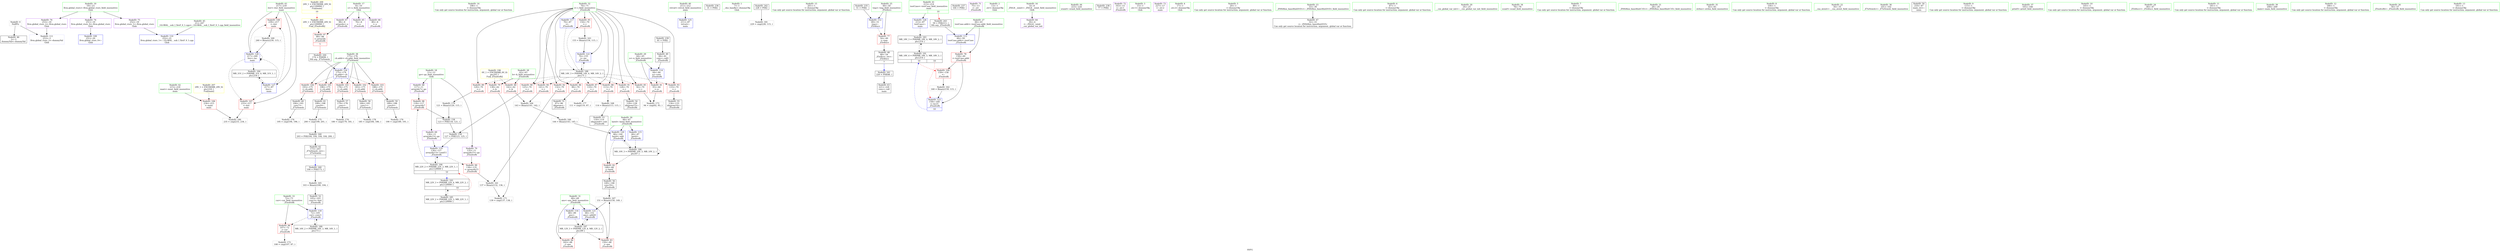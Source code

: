 digraph "SVFG" {
	label="SVFG";

	Node0x557ff292c6a0 [shape=record,color=grey,label="{NodeID: 0\nNullPtr}"];
	Node0x557ff292c6a0 -> Node0x557ff2936230[style=solid];
	Node0x557ff292c6a0 -> Node0x557ff2936880[style=solid];
	Node0x557ff2940ef0 [shape=record,color=grey,label="{NodeID: 180\n235 = cmp(233, 234, )\n}"];
	Node0x557ff2936d10 [shape=record,color=red,label="{NodeID: 97\n99\<--98\n\<--arrayidx\n_Z5solveRi\n|{<s0>5}}"];
	Node0x557ff2936d10:s0 -> Node0x557ff2958440[style=solid,color=red];
	Node0x557ff2934610 [shape=record,color=green,label="{NodeID: 14\n196\<--1\n\<--dummyObj\nCan only get source location for instruction, argument, global var or function.}"];
	Node0x557ff2936880 [shape=record,color=blue, style = dotted,label="{NodeID: 111\n253\<--3\nllvm.global_ctors_2\<--dummyVal\nGlob }"];
	Node0x557ff2935240 [shape=record,color=green,label="{NodeID: 28\n62\<--63\nk\<--k_field_insensitive\n_Z5solveRi\n}"];
	Node0x557ff2935240 -> Node0x557ff2938e10[style=solid];
	Node0x557ff2935240 -> Node0x557ff2938ee0[style=solid];
	Node0x557ff293c420 [shape=record,color=blue,label="{NodeID: 125\n211\<--87\nretval\<--\nmain\n}"];
	Node0x557ff2935e90 [shape=record,color=green,label="{NodeID: 42\n215\<--216\nmaxt\<--maxt_field_insensitive\nmain\n}"];
	Node0x557ff2935e90 -> Node0x557ff2936440[style=solid];
	Node0x557ff2937ad0 [shape=record,color=black,label="{NodeID: 56\n149\<--148\nconv19\<--\n_Z5solveRi\n}"];
	Node0x557ff2937ad0 -> Node0x557ff293fb70[style=solid];
	Node0x557ff2957b70 [shape=record,color=black,label="{NodeID: 236\n31 = PHI()\n}"];
	Node0x557ff2938630 [shape=record,color=purple,label="{NodeID: 70\n135\<--11\narrayidx15\<--go\n_Z5solveRi\n}"];
	Node0x557ff2938630 -> Node0x557ff2936eb0[style=solid];
	Node0x557ff293fb70 [shape=record,color=grey,label="{NodeID: 167\n151 = Binary(150, 149, )\n}"];
	Node0x557ff293fb70 -> Node0x557ff293c0e0[style=solid];
	Node0x557ff2939220 [shape=record,color=red,label="{NodeID: 84\n162\<--68\n\<--ans\n_Z5solveRi\n}"];
	Node0x557ff292ba30 [shape=record,color=green,label="{NodeID: 1\n7\<--1\n__dso_handle\<--dummyObj\nGlob }"];
	Node0x557ff2941070 [shape=record,color=grey,label="{NodeID: 181\n229 = cmp(228, 115, )\n}"];
	Node0x557ff2936de0 [shape=record,color=red,label="{NodeID: 98\n118\<--117\n\<--arrayidx7\n_Z5solveRi\n}"];
	Node0x557ff2936de0 -> Node0x557ff27062b0[style=solid];
	Node0x557ff29346a0 [shape=record,color=green,label="{NodeID: 15\n201\<--1\n\<--dummyObj\nCan only get source location for instruction, argument, global var or function.}"];
	Node0x557ff2936980 [shape=record,color=blue,label="{NodeID: 112\n49\<--51\ntmp\<--\n_Z5rdtscv\n}"];
	Node0x557ff2936980 -> Node0x557ff2938c70[style=dashed];
	Node0x557ff2935310 [shape=record,color=green,label="{NodeID: 29\n64\<--65\nn\<--n_field_insensitive\n_Z5solveRi\n}"];
	Node0x557ff2935310 -> Node0x557ff2938fb0[style=solid];
	Node0x557ff2935310 -> Node0x557ff2936b20[style=solid];
	Node0x557ff294ceb0 [shape=record,color=yellow,style=double,label="{NodeID: 209\n20V_1 = ENCHI(MR_20V_0)\npts\{100000 \}\nFun[main]|{<s0>10}}"];
	Node0x557ff294ceb0:s0 -> Node0x557ff294c940[style=dashed,color=red];
	Node0x557ff293c4f0 [shape=record,color=blue,label="{NodeID: 126\n213\<--87\ntestCase\<--\nmain\n}"];
	Node0x557ff293c4f0 -> Node0x557ff2946fe0[style=dashed];
	Node0x557ff2935f60 [shape=record,color=green,label="{NodeID: 43\n217\<--218\niter\<--iter_field_insensitive\nmain\n}"];
	Node0x557ff2935f60 -> Node0x557ff2936510[style=solid];
	Node0x557ff2935f60 -> Node0x557ff29365e0[style=solid];
	Node0x557ff2935f60 -> Node0x557ff293c5c0[style=solid];
	Node0x557ff2935f60 -> Node0x557ff293c690[style=solid];
	Node0x557ff2937ba0 [shape=record,color=black,label="{NodeID: 57\n179\<--178\nconv\<--\n_Z7isVowelc\n}"];
	Node0x557ff2937ba0 -> Node0x557ff29405f0[style=solid];
	Node0x557ff2957c40 [shape=record,color=black,label="{NodeID: 237\n164 = PHI()\n}"];
	Node0x557ff2938700 [shape=record,color=purple,label="{NodeID: 71\n75\<--13\n\<--.str\n_Z5solveRi\n}"];
	Node0x557ff293fcf0 [shape=record,color=grey,label="{NodeID: 168\n114 = Binary(113, 115, )\n}"];
	Node0x557ff293fcf0 -> Node0x557ff2937860[style=solid];
	Node0x557ff29392f0 [shape=record,color=red,label="{NodeID: 85\n92\<--70\n\<--i\n_Z5solveRi\n}"];
	Node0x557ff29392f0 -> Node0x557ff2940470[style=solid];
	Node0x557ff29337a0 [shape=record,color=green,label="{NodeID: 2\n13\<--1\n.str\<--dummyObj\nGlob }"];
	Node0x557ff2936eb0 [shape=record,color=red,label="{NodeID: 99\n136\<--135\n\<--arrayidx15\n_Z5solveRi\n}"];
	Node0x557ff2936eb0 -> Node0x557ff293f270[style=solid];
	Node0x557ff2934730 [shape=record,color=green,label="{NodeID: 16\n4\<--6\n_ZStL8__ioinit\<--_ZStL8__ioinit_field_insensitive\nGlob }"];
	Node0x557ff2934730 -> Node0x557ff2938150[style=solid];
	Node0x557ff294c320 [shape=record,color=yellow,style=double,label="{NodeID: 196\n6V_1 = ENCHI(MR_6V_0)\npts\{63 \}\nFun[_Z5solveRi]}"];
	Node0x557ff294c320 -> Node0x557ff2938e10[style=dashed];
	Node0x557ff294c320 -> Node0x557ff2938ee0[style=dashed];
	Node0x557ff2936a50 [shape=record,color=blue,label="{NodeID: 113\n60\<--59\ntestCase.addr\<--testCase\n_Z5solveRi\n}"];
	Node0x557ff2936a50 -> Node0x557ff2938d40[style=dashed];
	Node0x557ff29353e0 [shape=record,color=green,label="{NodeID: 30\n66\<--67\nlastd\<--lastd_field_insensitive\n_Z5solveRi\n}"];
	Node0x557ff29353e0 -> Node0x557ff2939080[style=solid];
	Node0x557ff29353e0 -> Node0x557ff293bc00[style=solid];
	Node0x557ff29353e0 -> Node0x557ff293c010[style=solid];
	Node0x557ff293c5c0 [shape=record,color=blue,label="{NodeID: 127\n217\<--87\niter\<--\nmain\n}"];
	Node0x557ff293c5c0 -> Node0x557ff2936510[style=dashed];
	Node0x557ff293c5c0 -> Node0x557ff29365e0[style=dashed];
	Node0x557ff293c5c0 -> Node0x557ff293c690[style=dashed];
	Node0x557ff293c5c0 -> Node0x557ff29474e0[style=dashed];
	Node0x557ff2936030 [shape=record,color=green,label="{NodeID: 44\n223\<--224\nsrand\<--srand_field_insensitive\n}"];
	Node0x557ff2937c70 [shape=record,color=black,label="{NodeID: 58\n184\<--183\nconv1\<--\n_Z7isVowelc\n}"];
	Node0x557ff2937c70 -> Node0x557ff2940bf0[style=solid];
	Node0x557ff2957d10 [shape=record,color=black,label="{NodeID: 238\n77 = PHI()\n}"];
	Node0x557ff29387d0 [shape=record,color=purple,label="{NodeID: 72\n163\<--15\n\<--.str.1\n_Z5solveRi\n}"];
	Node0x557ff293fe70 [shape=record,color=grey,label="{NodeID: 169\n240 = Binary(239, 115, )\n}"];
	Node0x557ff293fe70 -> Node0x557ff293c690[style=solid];
	Node0x557ff29393c0 [shape=record,color=red,label="{NodeID: 86\n96\<--70\n\<--i\n_Z5solveRi\n}"];
	Node0x557ff29393c0 -> Node0x557ff29376c0[style=solid];
	Node0x557ff2933830 [shape=record,color=green,label="{NodeID: 3\n15\<--1\n.str.1\<--dummyObj\nGlob }"];
	Node0x557ff2946fe0 [shape=record,color=black,label="{NodeID: 183\nMR_18V_3 = PHI(MR_18V_4, MR_18V_2, )\npts\{214 \}\n}"];
	Node0x557ff2946fe0 -> Node0x557ff29497e0[style=dashed];
	Node0x557ff2936f80 [shape=record,color=red,label="{NodeID: 100\n159\<--158\n\<--\n_Z5solveRi\n}"];
	Node0x557ff2936f80 -> Node0x557ff293f3f0[style=solid];
	Node0x557ff2934800 [shape=record,color=green,label="{NodeID: 17\n8\<--10\ns\<--s_field_insensitive\nGlob }"];
	Node0x557ff2934800 -> Node0x557ff2938220[style=solid];
	Node0x557ff2934800 -> Node0x557ff29382f0[style=solid];
	Node0x557ff2934800 -> Node0x557ff29383c0[style=solid];
	Node0x557ff2936b20 [shape=record,color=blue,label="{NodeID: 114\n64\<--84\nn\<--conv\n_Z5solveRi\n}"];
	Node0x557ff2936b20 -> Node0x557ff2938fb0[style=dashed];
	Node0x557ff29354b0 [shape=record,color=green,label="{NodeID: 31\n68\<--69\nans\<--ans_field_insensitive\n_Z5solveRi\n}"];
	Node0x557ff29354b0 -> Node0x557ff2939150[style=solid];
	Node0x557ff29354b0 -> Node0x557ff2939220[style=solid];
	Node0x557ff29354b0 -> Node0x557ff293bcd0[style=solid];
	Node0x557ff29354b0 -> Node0x557ff293c0e0[style=solid];
	Node0x557ff293c690 [shape=record,color=blue,label="{NodeID: 128\n217\<--240\niter\<--inc\nmain\n}"];
	Node0x557ff293c690 -> Node0x557ff2936510[style=dashed];
	Node0x557ff293c690 -> Node0x557ff29365e0[style=dashed];
	Node0x557ff293c690 -> Node0x557ff293c690[style=dashed];
	Node0x557ff293c690 -> Node0x557ff29474e0[style=dashed];
	Node0x557ff2936130 [shape=record,color=green,label="{NodeID: 45\n21\<--247\n_GLOBAL__sub_I_XraY_0_1.cpp\<--_GLOBAL__sub_I_XraY_0_1.cpp_field_insensitive\n}"];
	Node0x557ff2936130 -> Node0x557ff2936780[style=solid];
	Node0x557ff2937d40 [shape=record,color=black,label="{NodeID: 59\n189\<--188\nconv4\<--\n_Z7isVowelc\n}"];
	Node0x557ff2937d40 -> Node0x557ff2940d70[style=solid];
	Node0x557ff2957e10 [shape=record,color=black,label="{NodeID: 239\n81 = PHI()\n}"];
	Node0x557ff2957e10 -> Node0x557ff2937520[style=solid];
	Node0x557ff29388a0 [shape=record,color=purple,label="{NodeID: 73\n227\<--17\n\<--.str.2\nmain\n}"];
	Node0x557ff293fff0 [shape=record,color=grey,label="{NodeID: 170\n121 = Binary(120, 115, )\n}"];
	Node0x557ff293fff0 -> Node0x557ff27062b0[style=solid];
	Node0x557ff2939490 [shape=record,color=red,label="{NodeID: 87\n110\<--70\n\<--i\n_Z5solveRi\n}"];
	Node0x557ff2939490 -> Node0x557ff2940a70[style=solid];
	Node0x557ff29338c0 [shape=record,color=green,label="{NodeID: 4\n17\<--1\n.str.2\<--dummyObj\nGlob }"];
	Node0x557ff29474e0 [shape=record,color=black,label="{NodeID: 184\nMR_31V_2 = PHI(MR_31V_4, MR_31V_1, )\npts\{218 \}\n}"];
	Node0x557ff29474e0 -> Node0x557ff293c5c0[style=dashed];
	Node0x557ff2937050 [shape=record,color=red,label="{NodeID: 101\n178\<--175\n\<--ch.addr\n_Z7isVowelc\n}"];
	Node0x557ff2937050 -> Node0x557ff2937ba0[style=solid];
	Node0x557ff29348d0 [shape=record,color=green,label="{NodeID: 18\n11\<--12\ngo\<--go_field_insensitive\nGlob }"];
	Node0x557ff29348d0 -> Node0x557ff2938490[style=solid];
	Node0x557ff29348d0 -> Node0x557ff2938560[style=solid];
	Node0x557ff29348d0 -> Node0x557ff2938630[style=solid];
	Node0x557ff293bc00 [shape=record,color=blue,label="{NodeID: 115\n66\<--87\nlastd\<--\n_Z5solveRi\n}"];
	Node0x557ff293bc00 -> Node0x557ff2947ee0[style=dashed];
	Node0x557ff2935580 [shape=record,color=green,label="{NodeID: 32\n70\<--71\ni\<--i_field_insensitive\n_Z5solveRi\n}"];
	Node0x557ff2935580 -> Node0x557ff29392f0[style=solid];
	Node0x557ff2935580 -> Node0x557ff29393c0[style=solid];
	Node0x557ff2935580 -> Node0x557ff2939490[style=solid];
	Node0x557ff2935580 -> Node0x557ff2939560[style=solid];
	Node0x557ff2935580 -> Node0x557ff2939630[style=solid];
	Node0x557ff2935580 -> Node0x557ff2939700[style=solid];
	Node0x557ff2935580 -> Node0x557ff29397d0[style=solid];
	Node0x557ff2935580 -> Node0x557ff29398a0[style=solid];
	Node0x557ff2935580 -> Node0x557ff2939970[style=solid];
	Node0x557ff2935580 -> Node0x557ff2939a40[style=solid];
	Node0x557ff2935580 -> Node0x557ff2939b10[style=solid];
	Node0x557ff2935580 -> Node0x557ff293bda0[style=solid];
	Node0x557ff2935580 -> Node0x557ff293c1b0[style=solid];
	Node0x557ff2936230 [shape=record,color=black,label="{NodeID: 46\n2\<--3\ndummyVal\<--dummyVal\n}"];
	Node0x557ff2937e10 [shape=record,color=black,label="{NodeID: 60\n194\<--193\nconv7\<--\n_Z7isVowelc\n}"];
	Node0x557ff2937e10 -> Node0x557ff29408f0[style=solid];
	Node0x557ff2957f70 [shape=record,color=black,label="{NodeID: 240\n100 = PHI(173, )\n}"];
	Node0x557ff2957f70 -> Node0x557ff293f870[style=solid];
	Node0x557ff2938970 [shape=record,color=purple,label="{NodeID: 74\n251\<--19\nllvm.global_ctors_0\<--llvm.global_ctors\nGlob }"];
	Node0x557ff2938970 -> Node0x557ff29366b0[style=solid];
	Node0x557ff2940170 [shape=record,color=grey,label="{NodeID: 171\n139 = cmp(137, 138, )\n}"];
	Node0x557ff2939560 [shape=record,color=red,label="{NodeID: 88\n113\<--70\n\<--i\n_Z5solveRi\n}"];
	Node0x557ff2939560 -> Node0x557ff293fcf0[style=solid];
	Node0x557ff2933950 [shape=record,color=green,label="{NodeID: 5\n20\<--1\n\<--dummyObj\nCan only get source location for instruction, argument, global var or function.}"];
	Node0x557ff29479e0 [shape=record,color=black,label="{NodeID: 185\nMR_22V_2 = PHI(MR_22V_3, MR_22V_1, )\npts\{120000 \}\n}"];
	Node0x557ff29479e0 -> Node0x557ff293a4f0[style=dashed];
	Node0x557ff2937120 [shape=record,color=red,label="{NodeID: 102\n183\<--175\n\<--ch.addr\n_Z7isVowelc\n}"];
	Node0x557ff2937120 -> Node0x557ff2937c70[style=solid];
	Node0x557ff29349a0 [shape=record,color=green,label="{NodeID: 19\n19\<--23\nllvm.global_ctors\<--llvm.global_ctors_field_insensitive\nGlob }"];
	Node0x557ff29349a0 -> Node0x557ff2938970[style=solid];
	Node0x557ff29349a0 -> Node0x557ff2938a70[style=solid];
	Node0x557ff29349a0 -> Node0x557ff2938b70[style=solid];
	Node0x557ff293bcd0 [shape=record,color=blue,label="{NodeID: 116\n68\<--89\nans\<--\n_Z5solveRi\n}"];
	Node0x557ff293bcd0 -> Node0x557ff29483e0[style=dashed];
	Node0x557ff2935650 [shape=record,color=green,label="{NodeID: 33\n72\<--73\ncur\<--cur_field_insensitive\n_Z5solveRi\n}"];
	Node0x557ff2935650 -> Node0x557ff2936c40[style=solid];
	Node0x557ff2935650 -> Node0x557ff293be70[style=solid];
	Node0x557ff2936330 [shape=record,color=black,label="{NodeID: 47\n32\<--33\n\<--_ZNSt8ios_base4InitD1Ev\nCan only get source location for instruction, argument, global var or function.}"];
	Node0x557ff2937ee0 [shape=record,color=black,label="{NodeID: 61\n199\<--198\nconv9\<--\n_Z7isVowelc\n}"];
	Node0x557ff2937ee0 -> Node0x557ff2940770[style=solid];
	Node0x557ff2958100 [shape=record,color=black,label="{NodeID: 241\n220 = PHI(48, )\n}"];
	Node0x557ff2958100 -> Node0x557ff2938080[style=solid];
	Node0x557ff27062b0 [shape=record,color=black,label="{NodeID: 158\n123 = PHI(118, 121, )\n}"];
	Node0x557ff27062b0 -> Node0x557ff293e670[style=solid];
	Node0x557ff2938a70 [shape=record,color=purple,label="{NodeID: 75\n252\<--19\nllvm.global_ctors_1\<--llvm.global_ctors\nGlob }"];
	Node0x557ff2938a70 -> Node0x557ff2936780[style=solid];
	Node0x557ff29402f0 [shape=record,color=grey,label="{NodeID: 172\n108 = cmp(107, 87, )\n}"];
	Node0x557ff2939630 [shape=record,color=red,label="{NodeID: 89\n120\<--70\n\<--i\n_Z5solveRi\n}"];
	Node0x557ff2939630 -> Node0x557ff293fff0[style=solid];
	Node0x557ff2934190 [shape=record,color=green,label="{NodeID: 6\n87\<--1\n\<--dummyObj\nCan only get source location for instruction, argument, global var or function.}"];
	Node0x557ff2947ee0 [shape=record,color=black,label="{NodeID: 186\nMR_10V_3 = PHI(MR_10V_5, MR_10V_2, )\npts\{67 \}\n}"];
	Node0x557ff2947ee0 -> Node0x557ff2939080[style=dashed];
	Node0x557ff2947ee0 -> Node0x557ff293c010[style=dashed];
	Node0x557ff2947ee0 -> Node0x557ff2947ee0[style=dashed];
	Node0x557ff29371f0 [shape=record,color=red,label="{NodeID: 103\n188\<--175\n\<--ch.addr\n_Z7isVowelc\n}"];
	Node0x557ff29371f0 -> Node0x557ff2937d40[style=solid];
	Node0x557ff2934aa0 [shape=record,color=green,label="{NodeID: 20\n24\<--25\n__cxx_global_var_init\<--__cxx_global_var_init_field_insensitive\n}"];
	Node0x557ff293bda0 [shape=record,color=blue,label="{NodeID: 117\n70\<--87\ni\<--\n_Z5solveRi\n}"];
	Node0x557ff293bda0 -> Node0x557ff29488e0[style=dashed];
	Node0x557ff2935720 [shape=record,color=green,label="{NodeID: 34\n78\<--79\nscanf\<--scanf_field_insensitive\n}"];
	Node0x557ff2937450 [shape=record,color=black,label="{NodeID: 48\n48\<--54\n_Z5rdtscv_ret\<--\n_Z5rdtscv\n|{<s0>7}}"];
	Node0x557ff2937450:s0 -> Node0x557ff2958100[style=solid,color=blue];
	Node0x557ff2937fb0 [shape=record,color=black,label="{NodeID: 62\n173\<--203\n_Z7isVowelc_ret\<--\n_Z7isVowelc\n|{<s0>5}}"];
	Node0x557ff2937fb0:s0 -> Node0x557ff2957f70[style=solid,color=blue];
	Node0x557ff2958200 [shape=record,color=black,label="{NodeID: 242\n228 = PHI()\n}"];
	Node0x557ff2958200 -> Node0x557ff2941070[style=solid];
	Node0x557ff293e670 [shape=record,color=black,label="{NodeID: 159\n127 = PHI(123, 125, )\n}"];
	Node0x557ff293e670 -> Node0x557ff293bf40[style=solid];
	Node0x557ff2938b70 [shape=record,color=purple,label="{NodeID: 76\n253\<--19\nllvm.global_ctors_2\<--llvm.global_ctors\nGlob }"];
	Node0x557ff2938b70 -> Node0x557ff2936880[style=solid];
	Node0x557ff2940470 [shape=record,color=grey,label="{NodeID: 173\n94 = cmp(92, 93, )\n}"];
	Node0x557ff2939700 [shape=record,color=red,label="{NodeID: 90\n125\<--70\n\<--i\n_Z5solveRi\n}"];
	Node0x557ff2939700 -> Node0x557ff293e670[style=solid];
	Node0x557ff2934220 [shape=record,color=green,label="{NodeID: 7\n89\<--1\n\<--dummyObj\nCan only get source location for instruction, argument, global var or function.}"];
	Node0x557ff29483e0 [shape=record,color=black,label="{NodeID: 187\nMR_12V_3 = PHI(MR_12V_4, MR_12V_2, )\npts\{69 \}\n}"];
	Node0x557ff29483e0 -> Node0x557ff2939150[style=dashed];
	Node0x557ff29483e0 -> Node0x557ff2939220[style=dashed];
	Node0x557ff29483e0 -> Node0x557ff293c0e0[style=dashed];
	Node0x557ff29372c0 [shape=record,color=red,label="{NodeID: 104\n193\<--175\n\<--ch.addr\n_Z7isVowelc\n}"];
	Node0x557ff29372c0 -> Node0x557ff2937e10[style=solid];
	Node0x557ff2934ba0 [shape=record,color=green,label="{NodeID: 21\n28\<--29\n_ZNSt8ios_base4InitC1Ev\<--_ZNSt8ios_base4InitC1Ev_field_insensitive\n}"];
	Node0x557ff293be70 [shape=record,color=blue,label="{NodeID: 118\n72\<--105\ncur\<--conv3\n_Z5solveRi\n}"];
	Node0x557ff293be70 -> Node0x557ff2936c40[style=dashed];
	Node0x557ff293be70 -> Node0x557ff2948de0[style=dashed];
	Node0x557ff2935820 [shape=record,color=green,label="{NodeID: 35\n82\<--83\nstrlen\<--strlen_field_insensitive\n}"];
	Node0x557ff2937520 [shape=record,color=black,label="{NodeID: 49\n84\<--81\nconv\<--call1\n_Z5solveRi\n}"];
	Node0x557ff2937520 -> Node0x557ff2936b20[style=solid];
	Node0x557ff2938080 [shape=record,color=black,label="{NodeID: 63\n221\<--220\nconv\<--call\nmain\n}"];
	Node0x557ff29582d0 [shape=record,color=black,label="{NodeID: 243\n59 = PHI(213, )\n0th arg _Z5solveRi }"];
	Node0x557ff29582d0 -> Node0x557ff2936a50[style=solid];
	Node0x557ff293ec10 [shape=record,color=black,label="{NodeID: 160\n203 = PHI(104, 104, 104, 104, 200, )\n}"];
	Node0x557ff293ec10 -> Node0x557ff2937fb0[style=solid];
	Node0x557ff2938c70 [shape=record,color=red,label="{NodeID: 77\n54\<--49\n\<--tmp\n_Z5rdtscv\n}"];
	Node0x557ff2938c70 -> Node0x557ff2937450[style=solid];
	Node0x557ff29405f0 [shape=record,color=grey,label="{NodeID: 174\n180 = cmp(179, 181, )\n}"];
	Node0x557ff29397d0 [shape=record,color=red,label="{NodeID: 91\n128\<--70\n\<--i\n_Z5solveRi\n}"];
	Node0x557ff29397d0 -> Node0x557ff2937930[style=solid];
	Node0x557ff29342b0 [shape=record,color=green,label="{NodeID: 8\n104\<--1\n\<--dummyObj\nCan only get source location for instruction, argument, global var or function.}"];
	Node0x557ff29488e0 [shape=record,color=black,label="{NodeID: 188\nMR_14V_3 = PHI(MR_14V_4, MR_14V_2, )\npts\{71 \}\n}"];
	Node0x557ff29488e0 -> Node0x557ff29392f0[style=dashed];
	Node0x557ff29488e0 -> Node0x557ff29393c0[style=dashed];
	Node0x557ff29488e0 -> Node0x557ff2939490[style=dashed];
	Node0x557ff29488e0 -> Node0x557ff2939560[style=dashed];
	Node0x557ff29488e0 -> Node0x557ff2939630[style=dashed];
	Node0x557ff29488e0 -> Node0x557ff2939700[style=dashed];
	Node0x557ff29488e0 -> Node0x557ff29397d0[style=dashed];
	Node0x557ff29488e0 -> Node0x557ff29398a0[style=dashed];
	Node0x557ff29488e0 -> Node0x557ff2939970[style=dashed];
	Node0x557ff29488e0 -> Node0x557ff2939a40[style=dashed];
	Node0x557ff29488e0 -> Node0x557ff2939b10[style=dashed];
	Node0x557ff29488e0 -> Node0x557ff293c1b0[style=dashed];
	Node0x557ff2937390 [shape=record,color=red,label="{NodeID: 105\n198\<--175\n\<--ch.addr\n_Z7isVowelc\n}"];
	Node0x557ff2937390 -> Node0x557ff2937ee0[style=solid];
	Node0x557ff2934ca0 [shape=record,color=green,label="{NodeID: 22\n34\<--35\n__cxa_atexit\<--__cxa_atexit_field_insensitive\n}"];
	Node0x557ff293bf40 [shape=record,color=blue,label="{NodeID: 119\n130\<--127\narrayidx13\<--cond11\n_Z5solveRi\n}"];
	Node0x557ff293bf40 -> Node0x557ff2936eb0[style=dashed];
	Node0x557ff293bf40 -> Node0x557ff29492e0[style=dashed];
	Node0x557ff2935920 [shape=record,color=green,label="{NodeID: 36\n101\<--102\n_Z7isVowelc\<--_Z7isVowelc_field_insensitive\n}"];
	Node0x557ff29375f0 [shape=record,color=black,label="{NodeID: 50\n210\<--87\nmain_ret\<--\nmain\n}"];
	Node0x557ff2938150 [shape=record,color=purple,label="{NodeID: 64\n30\<--4\n\<--_ZStL8__ioinit\n__cxx_global_var_init\n}"];
	Node0x557ff2958440 [shape=record,color=black,label="{NodeID: 244\n174 = PHI(99, )\n0th arg _Z7isVowelc }"];
	Node0x557ff2958440 -> Node0x557ff293c350[style=solid];
	Node0x557ff293f270 [shape=record,color=grey,label="{NodeID: 161\n137 = Binary(132, 136, )\n}"];
	Node0x557ff293f270 -> Node0x557ff2940170[style=solid];
	Node0x557ff2938d40 [shape=record,color=red,label="{NodeID: 78\n158\<--60\n\<--testCase.addr\n_Z5solveRi\n}"];
	Node0x557ff2938d40 -> Node0x557ff2936f80[style=solid];
	Node0x557ff2938d40 -> Node0x557ff293c280[style=solid];
	Node0x557ff2940770 [shape=record,color=grey,label="{NodeID: 175\n200 = cmp(199, 201, )\n}"];
	Node0x557ff2940770 -> Node0x557ff293ec10[style=solid];
	Node0x557ff29398a0 [shape=record,color=red,label="{NodeID: 92\n132\<--70\n\<--i\n_Z5solveRi\n}"];
	Node0x557ff29398a0 -> Node0x557ff293f270[style=solid];
	Node0x557ff2934340 [shape=record,color=green,label="{NodeID: 9\n115\<--1\n\<--dummyObj\nCan only get source location for instruction, argument, global var or function.}"];
	Node0x557ff2948de0 [shape=record,color=black,label="{NodeID: 189\nMR_16V_2 = PHI(MR_16V_3, MR_16V_1, )\npts\{73 \}\n}"];
	Node0x557ff2948de0 -> Node0x557ff293be70[style=dashed];
	Node0x557ff2936440 [shape=record,color=red,label="{NodeID: 106\n234\<--215\n\<--maxt\nmain\n}"];
	Node0x557ff2936440 -> Node0x557ff2940ef0[style=solid];
	Node0x557ff2934da0 [shape=record,color=green,label="{NodeID: 23\n33\<--39\n_ZNSt8ios_base4InitD1Ev\<--_ZNSt8ios_base4InitD1Ev_field_insensitive\n}"];
	Node0x557ff2934da0 -> Node0x557ff2936330[style=solid];
	Node0x557ff294c940 [shape=record,color=yellow,style=double,label="{NodeID: 203\n20V_1 = ENCHI(MR_20V_0)\npts\{100000 \}\nFun[_Z5solveRi]}"];
	Node0x557ff294c940 -> Node0x557ff2936d10[style=dashed];
	Node0x557ff293c010 [shape=record,color=blue,label="{NodeID: 120\n66\<--144\nlastd\<--add\n_Z5solveRi\n}"];
	Node0x557ff293c010 -> Node0x557ff2939080[style=dashed];
	Node0x557ff293c010 -> Node0x557ff2947ee0[style=dashed];
	Node0x557ff2935a20 [shape=record,color=green,label="{NodeID: 37\n165\<--166\nprintf\<--printf_field_insensitive\n}"];
	Node0x557ff29376c0 [shape=record,color=black,label="{NodeID: 51\n97\<--96\nidxprom\<--\n_Z5solveRi\n}"];
	Node0x557ff2938220 [shape=record,color=purple,label="{NodeID: 65\n76\<--8\n\<--s\n_Z5solveRi\n}"];
	Node0x557ff293f3f0 [shape=record,color=grey,label="{NodeID: 162\n160 = Binary(159, 115, )\n}"];
	Node0x557ff293f3f0 -> Node0x557ff293c280[style=solid];
	Node0x557ff2938e10 [shape=record,color=red,label="{NodeID: 79\n138\<--62\n\<--k\n_Z5solveRi\n}"];
	Node0x557ff2938e10 -> Node0x557ff2940170[style=solid];
	Node0x557ff29408f0 [shape=record,color=grey,label="{NodeID: 176\n195 = cmp(194, 196, )\n}"];
	Node0x557ff2939970 [shape=record,color=red,label="{NodeID: 93\n133\<--70\n\<--i\n_Z5solveRi\n}"];
	Node0x557ff2939970 -> Node0x557ff2937a00[style=solid];
	Node0x557ff29343d0 [shape=record,color=green,label="{NodeID: 10\n145\<--1\n\<--dummyObj\nCan only get source location for instruction, argument, global var or function.}"];
	Node0x557ff29492e0 [shape=record,color=black,label="{NodeID: 190\nMR_22V_2 = PHI(MR_22V_3, MR_22V_1, )\npts\{120000 \}\n|{|<s2>10}}"];
	Node0x557ff29492e0 -> Node0x557ff2936de0[style=dashed];
	Node0x557ff29492e0 -> Node0x557ff293bf40[style=dashed];
	Node0x557ff29492e0:s2 -> Node0x557ff293a4f0[style=dashed,color=blue];
	Node0x557ff2936510 [shape=record,color=red,label="{NodeID: 107\n233\<--217\n\<--iter\nmain\n}"];
	Node0x557ff2936510 -> Node0x557ff2940ef0[style=solid];
	Node0x557ff2934ea0 [shape=record,color=green,label="{NodeID: 24\n46\<--47\n_Z5rdtscv\<--_Z5rdtscv_field_insensitive\n}"];
	Node0x557ff293c0e0 [shape=record,color=blue,label="{NodeID: 121\n68\<--151\nans\<--add20\n_Z5solveRi\n}"];
	Node0x557ff293c0e0 -> Node0x557ff29483e0[style=dashed];
	Node0x557ff2935b20 [shape=record,color=green,label="{NodeID: 38\n175\<--176\nch.addr\<--ch.addr_field_insensitive\n_Z7isVowelc\n}"];
	Node0x557ff2935b20 -> Node0x557ff2937050[style=solid];
	Node0x557ff2935b20 -> Node0x557ff2937120[style=solid];
	Node0x557ff2935b20 -> Node0x557ff29371f0[style=solid];
	Node0x557ff2935b20 -> Node0x557ff29372c0[style=solid];
	Node0x557ff2935b20 -> Node0x557ff2937390[style=solid];
	Node0x557ff2935b20 -> Node0x557ff293c350[style=solid];
	Node0x557ff2937790 [shape=record,color=black,label="{NodeID: 52\n105\<--103\nconv3\<--lnot\n_Z5solveRi\n}"];
	Node0x557ff2937790 -> Node0x557ff293be70[style=solid];
	Node0x557ff29382f0 [shape=record,color=purple,label="{NodeID: 66\n80\<--8\n\<--s\n_Z5solveRi\n}"];
	Node0x557ff293f570 [shape=record,color=grey,label="{NodeID: 163\n155 = Binary(154, 115, )\n}"];
	Node0x557ff293f570 -> Node0x557ff293c1b0[style=solid];
	Node0x557ff2938ee0 [shape=record,color=red,label="{NodeID: 80\n142\<--62\n\<--k\n_Z5solveRi\n}"];
	Node0x557ff2938ee0 -> Node0x557ff293f6f0[style=solid];
	Node0x557ff2940a70 [shape=record,color=grey,label="{NodeID: 177\n111 = cmp(110, 87, )\n}"];
	Node0x557ff2939a40 [shape=record,color=red,label="{NodeID: 94\n141\<--70\n\<--i\n_Z5solveRi\n}"];
	Node0x557ff2939a40 -> Node0x557ff293f6f0[style=solid];
	Node0x557ff2934460 [shape=record,color=green,label="{NodeID: 11\n181\<--1\n\<--dummyObj\nCan only get source location for instruction, argument, global var or function.}"];
	Node0x557ff29497e0 [shape=record,color=black,label="{NodeID: 191\nMR_18V_4 = PHI(MR_18V_5, MR_18V_3, )\npts\{214 \}\n|{|<s1>10|<s2>10}}"];
	Node0x557ff29497e0 -> Node0x557ff2946fe0[style=dashed];
	Node0x557ff29497e0:s1 -> Node0x557ff2936f80[style=dashed,color=red];
	Node0x557ff29497e0:s2 -> Node0x557ff293c280[style=dashed,color=red];
	Node0x557ff29365e0 [shape=record,color=red,label="{NodeID: 108\n239\<--217\n\<--iter\nmain\n}"];
	Node0x557ff29365e0 -> Node0x557ff293fe70[style=solid];
	Node0x557ff2934fa0 [shape=record,color=green,label="{NodeID: 25\n49\<--50\ntmp\<--tmp_field_insensitive\n_Z5rdtscv\n}"];
	Node0x557ff2934fa0 -> Node0x557ff2938c70[style=solid];
	Node0x557ff2934fa0 -> Node0x557ff2936980[style=solid];
	Node0x557ff293c1b0 [shape=record,color=blue,label="{NodeID: 122\n70\<--155\ni\<--inc\n_Z5solveRi\n}"];
	Node0x557ff293c1b0 -> Node0x557ff29488e0[style=dashed];
	Node0x557ff2935bf0 [shape=record,color=green,label="{NodeID: 39\n208\<--209\nmain\<--main_field_insensitive\n}"];
	Node0x557ff2937860 [shape=record,color=black,label="{NodeID: 53\n116\<--114\nidxprom6\<--sub\n_Z5solveRi\n}"];
	Node0x557ff29383c0 [shape=record,color=purple,label="{NodeID: 67\n98\<--8\narrayidx\<--s\n_Z5solveRi\n}"];
	Node0x557ff29383c0 -> Node0x557ff2936d10[style=solid];
	Node0x557ff293f6f0 [shape=record,color=grey,label="{NodeID: 164\n143 = Binary(141, 142, )\n}"];
	Node0x557ff293f6f0 -> Node0x557ff293f9f0[style=solid];
	Node0x557ff2938fb0 [shape=record,color=red,label="{NodeID: 81\n93\<--64\n\<--n\n_Z5solveRi\n}"];
	Node0x557ff2938fb0 -> Node0x557ff2940470[style=solid];
	Node0x557ff2940bf0 [shape=record,color=grey,label="{NodeID: 178\n185 = cmp(184, 186, )\n}"];
	Node0x557ff2939b10 [shape=record,color=red,label="{NodeID: 95\n154\<--70\n\<--i\n_Z5solveRi\n}"];
	Node0x557ff2939b10 -> Node0x557ff293f570[style=solid];
	Node0x557ff29344f0 [shape=record,color=green,label="{NodeID: 12\n186\<--1\n\<--dummyObj\nCan only get source location for instruction, argument, global var or function.}"];
	Node0x557ff29366b0 [shape=record,color=blue,label="{NodeID: 109\n251\<--20\nllvm.global_ctors_0\<--\nGlob }"];
	Node0x557ff2935070 [shape=record,color=green,label="{NodeID: 26\n56\<--57\n_Z5solveRi\<--_Z5solveRi_field_insensitive\n}"];
	Node0x557ff293c280 [shape=record,color=blue,label="{NodeID: 123\n158\<--160\n\<--inc21\n_Z5solveRi\n|{<s0>10}}"];
	Node0x557ff293c280:s0 -> Node0x557ff29497e0[style=dashed,color=blue];
	Node0x557ff2935cf0 [shape=record,color=green,label="{NodeID: 40\n211\<--212\nretval\<--retval_field_insensitive\nmain\n}"];
	Node0x557ff2935cf0 -> Node0x557ff293c420[style=solid];
	Node0x557ff2937930 [shape=record,color=black,label="{NodeID: 54\n129\<--128\nidxprom12\<--\n_Z5solveRi\n}"];
	Node0x557ff2938490 [shape=record,color=purple,label="{NodeID: 68\n117\<--11\narrayidx7\<--go\n_Z5solveRi\n}"];
	Node0x557ff2938490 -> Node0x557ff2936de0[style=solid];
	Node0x557ff293f870 [shape=record,color=grey,label="{NodeID: 165\n103 = Binary(100, 104, )\n}"];
	Node0x557ff293f870 -> Node0x557ff2937790[style=solid];
	Node0x557ff2939080 [shape=record,color=red,label="{NodeID: 82\n148\<--66\n\<--lastd\n_Z5solveRi\n}"];
	Node0x557ff2939080 -> Node0x557ff2937ad0[style=solid];
	Node0x557ff2940d70 [shape=record,color=grey,label="{NodeID: 179\n190 = cmp(189, 191, )\n}"];
	Node0x557ff2936c40 [shape=record,color=red,label="{NodeID: 96\n107\<--72\n\<--cur\n_Z5solveRi\n}"];
	Node0x557ff2936c40 -> Node0x557ff29402f0[style=solid];
	Node0x557ff2934580 [shape=record,color=green,label="{NodeID: 13\n191\<--1\n\<--dummyObj\nCan only get source location for instruction, argument, global var or function.}"];
	Node0x557ff293a4f0 [shape=record,color=black,label="{NodeID: 193\nMR_22V_3 = PHI(MR_22V_4, MR_22V_2, )\npts\{120000 \}\n|{|<s1>10}}"];
	Node0x557ff293a4f0 -> Node0x557ff29479e0[style=dashed];
	Node0x557ff293a4f0:s1 -> Node0x557ff29492e0[style=dashed,color=red];
	Node0x557ff2936780 [shape=record,color=blue,label="{NodeID: 110\n252\<--21\nllvm.global_ctors_1\<--_GLOBAL__sub_I_XraY_0_1.cpp\nGlob }"];
	Node0x557ff2935170 [shape=record,color=green,label="{NodeID: 27\n60\<--61\ntestCase.addr\<--testCase.addr_field_insensitive\n_Z5solveRi\n}"];
	Node0x557ff2935170 -> Node0x557ff2938d40[style=solid];
	Node0x557ff2935170 -> Node0x557ff2936a50[style=solid];
	Node0x557ff294ccf0 [shape=record,color=yellow,style=double,label="{NodeID: 207\n29V_1 = ENCHI(MR_29V_0)\npts\{216 \}\nFun[main]}"];
	Node0x557ff294ccf0 -> Node0x557ff2936440[style=dashed];
	Node0x557ff293c350 [shape=record,color=blue,label="{NodeID: 124\n175\<--174\nch.addr\<--ch\n_Z7isVowelc\n}"];
	Node0x557ff293c350 -> Node0x557ff2937050[style=dashed];
	Node0x557ff293c350 -> Node0x557ff2937120[style=dashed];
	Node0x557ff293c350 -> Node0x557ff29371f0[style=dashed];
	Node0x557ff293c350 -> Node0x557ff29372c0[style=dashed];
	Node0x557ff293c350 -> Node0x557ff2937390[style=dashed];
	Node0x557ff2935dc0 [shape=record,color=green,label="{NodeID: 41\n213\<--214\ntestCase\<--testCase_field_insensitive\nmain\n|{|<s1>10}}"];
	Node0x557ff2935dc0 -> Node0x557ff293c4f0[style=solid];
	Node0x557ff2935dc0:s1 -> Node0x557ff29582d0[style=solid,color=red];
	Node0x557ff2937a00 [shape=record,color=black,label="{NodeID: 55\n134\<--133\nidxprom14\<--\n_Z5solveRi\n}"];
	Node0x557ff2957840 [shape=record,color=black,label="{NodeID: 235\n51 = PHI()\n}"];
	Node0x557ff2957840 -> Node0x557ff2936980[style=solid];
	Node0x557ff2938560 [shape=record,color=purple,label="{NodeID: 69\n130\<--11\narrayidx13\<--go\n_Z5solveRi\n}"];
	Node0x557ff2938560 -> Node0x557ff293bf40[style=solid];
	Node0x557ff293f9f0 [shape=record,color=grey,label="{NodeID: 166\n144 = Binary(143, 145, )\n}"];
	Node0x557ff293f9f0 -> Node0x557ff293c010[style=solid];
	Node0x557ff2939150 [shape=record,color=red,label="{NodeID: 83\n150\<--68\n\<--ans\n_Z5solveRi\n}"];
	Node0x557ff2939150 -> Node0x557ff293fb70[style=solid];
}
